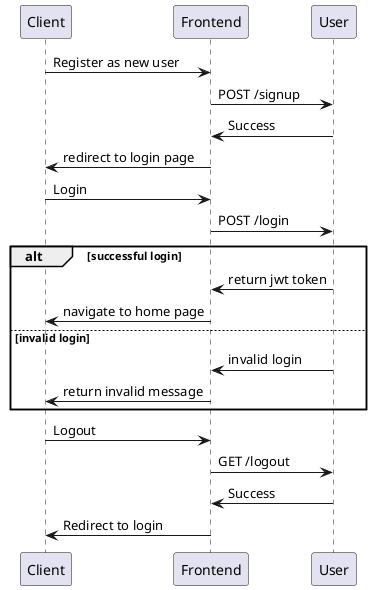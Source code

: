@startuml
Client -> Frontend: Register as new user
Frontend -> User: POST /signup
User -> Frontend: Success
Frontend -> Client: redirect to login page
Client -> Frontend: Login
Frontend -> User: POST /login
    alt successful login
    User -> Frontend: return jwt token
    Frontend -> Client: navigate to home page
    else invalid login
    User -> Frontend: invalid login
    Frontend -> Client: return invalid message
    end
Client -> Frontend: Logout
Frontend -> User: GET /logout
User -> Frontend: Success
Frontend -> Client: Redirect to login
@enduml